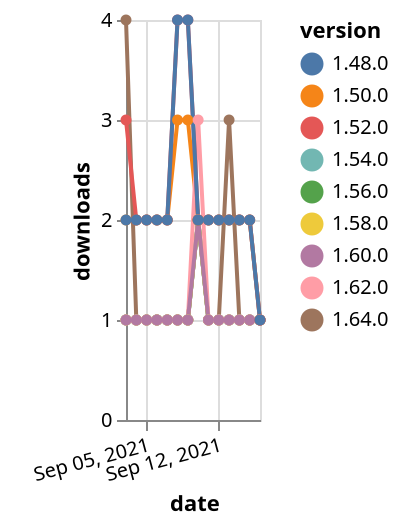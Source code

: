 {"$schema": "https://vega.github.io/schema/vega-lite/v5.json", "description": "A simple bar chart with embedded data.", "data": {"values": [{"date": "2021-09-03", "total": 198, "delta": 1, "version": "1.56.0"}, {"date": "2021-09-04", "total": 199, "delta": 1, "version": "1.56.0"}, {"date": "2021-09-05", "total": 200, "delta": 1, "version": "1.56.0"}, {"date": "2021-09-06", "total": 201, "delta": 1, "version": "1.56.0"}, {"date": "2021-09-07", "total": 202, "delta": 1, "version": "1.56.0"}, {"date": "2021-09-08", "total": 203, "delta": 1, "version": "1.56.0"}, {"date": "2021-09-09", "total": 204, "delta": 1, "version": "1.56.0"}, {"date": "2021-09-10", "total": 206, "delta": 2, "version": "1.56.0"}, {"date": "2021-09-11", "total": 207, "delta": 1, "version": "1.56.0"}, {"date": "2021-09-12", "total": 208, "delta": 1, "version": "1.56.0"}, {"date": "2021-09-13", "total": 209, "delta": 1, "version": "1.56.0"}, {"date": "2021-09-14", "total": 210, "delta": 1, "version": "1.56.0"}, {"date": "2021-09-15", "total": 211, "delta": 1, "version": "1.56.0"}, {"date": "2021-09-16", "total": 212, "delta": 1, "version": "1.56.0"}, {"date": "2021-09-03", "total": 123, "delta": 4, "version": "1.64.0"}, {"date": "2021-09-04", "total": 124, "delta": 1, "version": "1.64.0"}, {"date": "2021-09-05", "total": 125, "delta": 1, "version": "1.64.0"}, {"date": "2021-09-06", "total": 126, "delta": 1, "version": "1.64.0"}, {"date": "2021-09-07", "total": 127, "delta": 1, "version": "1.64.0"}, {"date": "2021-09-08", "total": 128, "delta": 1, "version": "1.64.0"}, {"date": "2021-09-09", "total": 129, "delta": 1, "version": "1.64.0"}, {"date": "2021-09-10", "total": 131, "delta": 2, "version": "1.64.0"}, {"date": "2021-09-11", "total": 132, "delta": 1, "version": "1.64.0"}, {"date": "2021-09-12", "total": 133, "delta": 1, "version": "1.64.0"}, {"date": "2021-09-13", "total": 136, "delta": 3, "version": "1.64.0"}, {"date": "2021-09-14", "total": 137, "delta": 1, "version": "1.64.0"}, {"date": "2021-09-15", "total": 138, "delta": 1, "version": "1.64.0"}, {"date": "2021-09-16", "total": 139, "delta": 1, "version": "1.64.0"}, {"date": "2021-09-03", "total": 245, "delta": 1, "version": "1.54.0"}, {"date": "2021-09-04", "total": 246, "delta": 1, "version": "1.54.0"}, {"date": "2021-09-05", "total": 247, "delta": 1, "version": "1.54.0"}, {"date": "2021-09-06", "total": 248, "delta": 1, "version": "1.54.0"}, {"date": "2021-09-07", "total": 249, "delta": 1, "version": "1.54.0"}, {"date": "2021-09-08", "total": 250, "delta": 1, "version": "1.54.0"}, {"date": "2021-09-09", "total": 251, "delta": 1, "version": "1.54.0"}, {"date": "2021-09-10", "total": 253, "delta": 2, "version": "1.54.0"}, {"date": "2021-09-11", "total": 254, "delta": 1, "version": "1.54.0"}, {"date": "2021-09-12", "total": 255, "delta": 1, "version": "1.54.0"}, {"date": "2021-09-13", "total": 256, "delta": 1, "version": "1.54.0"}, {"date": "2021-09-14", "total": 257, "delta": 1, "version": "1.54.0"}, {"date": "2021-09-15", "total": 258, "delta": 1, "version": "1.54.0"}, {"date": "2021-09-16", "total": 259, "delta": 1, "version": "1.54.0"}, {"date": "2021-09-03", "total": 185, "delta": 1, "version": "1.58.0"}, {"date": "2021-09-04", "total": 186, "delta": 1, "version": "1.58.0"}, {"date": "2021-09-05", "total": 187, "delta": 1, "version": "1.58.0"}, {"date": "2021-09-06", "total": 188, "delta": 1, "version": "1.58.0"}, {"date": "2021-09-07", "total": 189, "delta": 1, "version": "1.58.0"}, {"date": "2021-09-08", "total": 190, "delta": 1, "version": "1.58.0"}, {"date": "2021-09-09", "total": 191, "delta": 1, "version": "1.58.0"}, {"date": "2021-09-10", "total": 193, "delta": 2, "version": "1.58.0"}, {"date": "2021-09-11", "total": 194, "delta": 1, "version": "1.58.0"}, {"date": "2021-09-12", "total": 195, "delta": 1, "version": "1.58.0"}, {"date": "2021-09-13", "total": 196, "delta": 1, "version": "1.58.0"}, {"date": "2021-09-14", "total": 197, "delta": 1, "version": "1.58.0"}, {"date": "2021-09-15", "total": 198, "delta": 1, "version": "1.58.0"}, {"date": "2021-09-16", "total": 199, "delta": 1, "version": "1.58.0"}, {"date": "2021-09-03", "total": 2554, "delta": 2, "version": "1.50.0"}, {"date": "2021-09-04", "total": 2556, "delta": 2, "version": "1.50.0"}, {"date": "2021-09-05", "total": 2558, "delta": 2, "version": "1.50.0"}, {"date": "2021-09-06", "total": 2560, "delta": 2, "version": "1.50.0"}, {"date": "2021-09-07", "total": 2562, "delta": 2, "version": "1.50.0"}, {"date": "2021-09-08", "total": 2565, "delta": 3, "version": "1.50.0"}, {"date": "2021-09-09", "total": 2568, "delta": 3, "version": "1.50.0"}, {"date": "2021-09-10", "total": 2570, "delta": 2, "version": "1.50.0"}, {"date": "2021-09-11", "total": 2572, "delta": 2, "version": "1.50.0"}, {"date": "2021-09-12", "total": 2574, "delta": 2, "version": "1.50.0"}, {"date": "2021-09-13", "total": 2576, "delta": 2, "version": "1.50.0"}, {"date": "2021-09-14", "total": 2578, "delta": 2, "version": "1.50.0"}, {"date": "2021-09-15", "total": 2580, "delta": 2, "version": "1.50.0"}, {"date": "2021-09-16", "total": 2581, "delta": 1, "version": "1.50.0"}, {"date": "2021-09-03", "total": 183, "delta": 1, "version": "1.62.0"}, {"date": "2021-09-04", "total": 184, "delta": 1, "version": "1.62.0"}, {"date": "2021-09-05", "total": 185, "delta": 1, "version": "1.62.0"}, {"date": "2021-09-06", "total": 186, "delta": 1, "version": "1.62.0"}, {"date": "2021-09-07", "total": 187, "delta": 1, "version": "1.62.0"}, {"date": "2021-09-08", "total": 188, "delta": 1, "version": "1.62.0"}, {"date": "2021-09-09", "total": 189, "delta": 1, "version": "1.62.0"}, {"date": "2021-09-10", "total": 192, "delta": 3, "version": "1.62.0"}, {"date": "2021-09-11", "total": 193, "delta": 1, "version": "1.62.0"}, {"date": "2021-09-12", "total": 194, "delta": 1, "version": "1.62.0"}, {"date": "2021-09-13", "total": 195, "delta": 1, "version": "1.62.0"}, {"date": "2021-09-14", "total": 196, "delta": 1, "version": "1.62.0"}, {"date": "2021-09-15", "total": 197, "delta": 1, "version": "1.62.0"}, {"date": "2021-09-16", "total": 198, "delta": 1, "version": "1.62.0"}, {"date": "2021-09-03", "total": 159, "delta": 1, "version": "1.60.0"}, {"date": "2021-09-04", "total": 160, "delta": 1, "version": "1.60.0"}, {"date": "2021-09-05", "total": 161, "delta": 1, "version": "1.60.0"}, {"date": "2021-09-06", "total": 162, "delta": 1, "version": "1.60.0"}, {"date": "2021-09-07", "total": 163, "delta": 1, "version": "1.60.0"}, {"date": "2021-09-08", "total": 164, "delta": 1, "version": "1.60.0"}, {"date": "2021-09-09", "total": 165, "delta": 1, "version": "1.60.0"}, {"date": "2021-09-10", "total": 167, "delta": 2, "version": "1.60.0"}, {"date": "2021-09-11", "total": 168, "delta": 1, "version": "1.60.0"}, {"date": "2021-09-12", "total": 169, "delta": 1, "version": "1.60.0"}, {"date": "2021-09-13", "total": 170, "delta": 1, "version": "1.60.0"}, {"date": "2021-09-14", "total": 171, "delta": 1, "version": "1.60.0"}, {"date": "2021-09-15", "total": 172, "delta": 1, "version": "1.60.0"}, {"date": "2021-09-16", "total": 173, "delta": 1, "version": "1.60.0"}, {"date": "2021-09-03", "total": 2450, "delta": 3, "version": "1.52.0"}, {"date": "2021-09-04", "total": 2452, "delta": 2, "version": "1.52.0"}, {"date": "2021-09-05", "total": 2454, "delta": 2, "version": "1.52.0"}, {"date": "2021-09-06", "total": 2456, "delta": 2, "version": "1.52.0"}, {"date": "2021-09-07", "total": 2458, "delta": 2, "version": "1.52.0"}, {"date": "2021-09-08", "total": 2462, "delta": 4, "version": "1.52.0"}, {"date": "2021-09-09", "total": 2466, "delta": 4, "version": "1.52.0"}, {"date": "2021-09-10", "total": 2468, "delta": 2, "version": "1.52.0"}, {"date": "2021-09-11", "total": 2470, "delta": 2, "version": "1.52.0"}, {"date": "2021-09-12", "total": 2472, "delta": 2, "version": "1.52.0"}, {"date": "2021-09-13", "total": 2474, "delta": 2, "version": "1.52.0"}, {"date": "2021-09-14", "total": 2476, "delta": 2, "version": "1.52.0"}, {"date": "2021-09-15", "total": 2478, "delta": 2, "version": "1.52.0"}, {"date": "2021-09-16", "total": 2479, "delta": 1, "version": "1.52.0"}, {"date": "2021-09-03", "total": 3048, "delta": 2, "version": "1.48.0"}, {"date": "2021-09-04", "total": 3050, "delta": 2, "version": "1.48.0"}, {"date": "2021-09-05", "total": 3052, "delta": 2, "version": "1.48.0"}, {"date": "2021-09-06", "total": 3054, "delta": 2, "version": "1.48.0"}, {"date": "2021-09-07", "total": 3056, "delta": 2, "version": "1.48.0"}, {"date": "2021-09-08", "total": 3060, "delta": 4, "version": "1.48.0"}, {"date": "2021-09-09", "total": 3064, "delta": 4, "version": "1.48.0"}, {"date": "2021-09-10", "total": 3066, "delta": 2, "version": "1.48.0"}, {"date": "2021-09-11", "total": 3068, "delta": 2, "version": "1.48.0"}, {"date": "2021-09-12", "total": 3070, "delta": 2, "version": "1.48.0"}, {"date": "2021-09-13", "total": 3072, "delta": 2, "version": "1.48.0"}, {"date": "2021-09-14", "total": 3074, "delta": 2, "version": "1.48.0"}, {"date": "2021-09-15", "total": 3076, "delta": 2, "version": "1.48.0"}, {"date": "2021-09-16", "total": 3077, "delta": 1, "version": "1.48.0"}]}, "width": "container", "mark": {"type": "line", "point": {"filled": true}}, "encoding": {"x": {"field": "date", "type": "temporal", "timeUnit": "yearmonthdate", "title": "date", "axis": {"labelAngle": -15}}, "y": {"field": "delta", "type": "quantitative", "title": "downloads"}, "color": {"field": "version", "type": "nominal"}, "tooltip": {"field": "delta"}}}